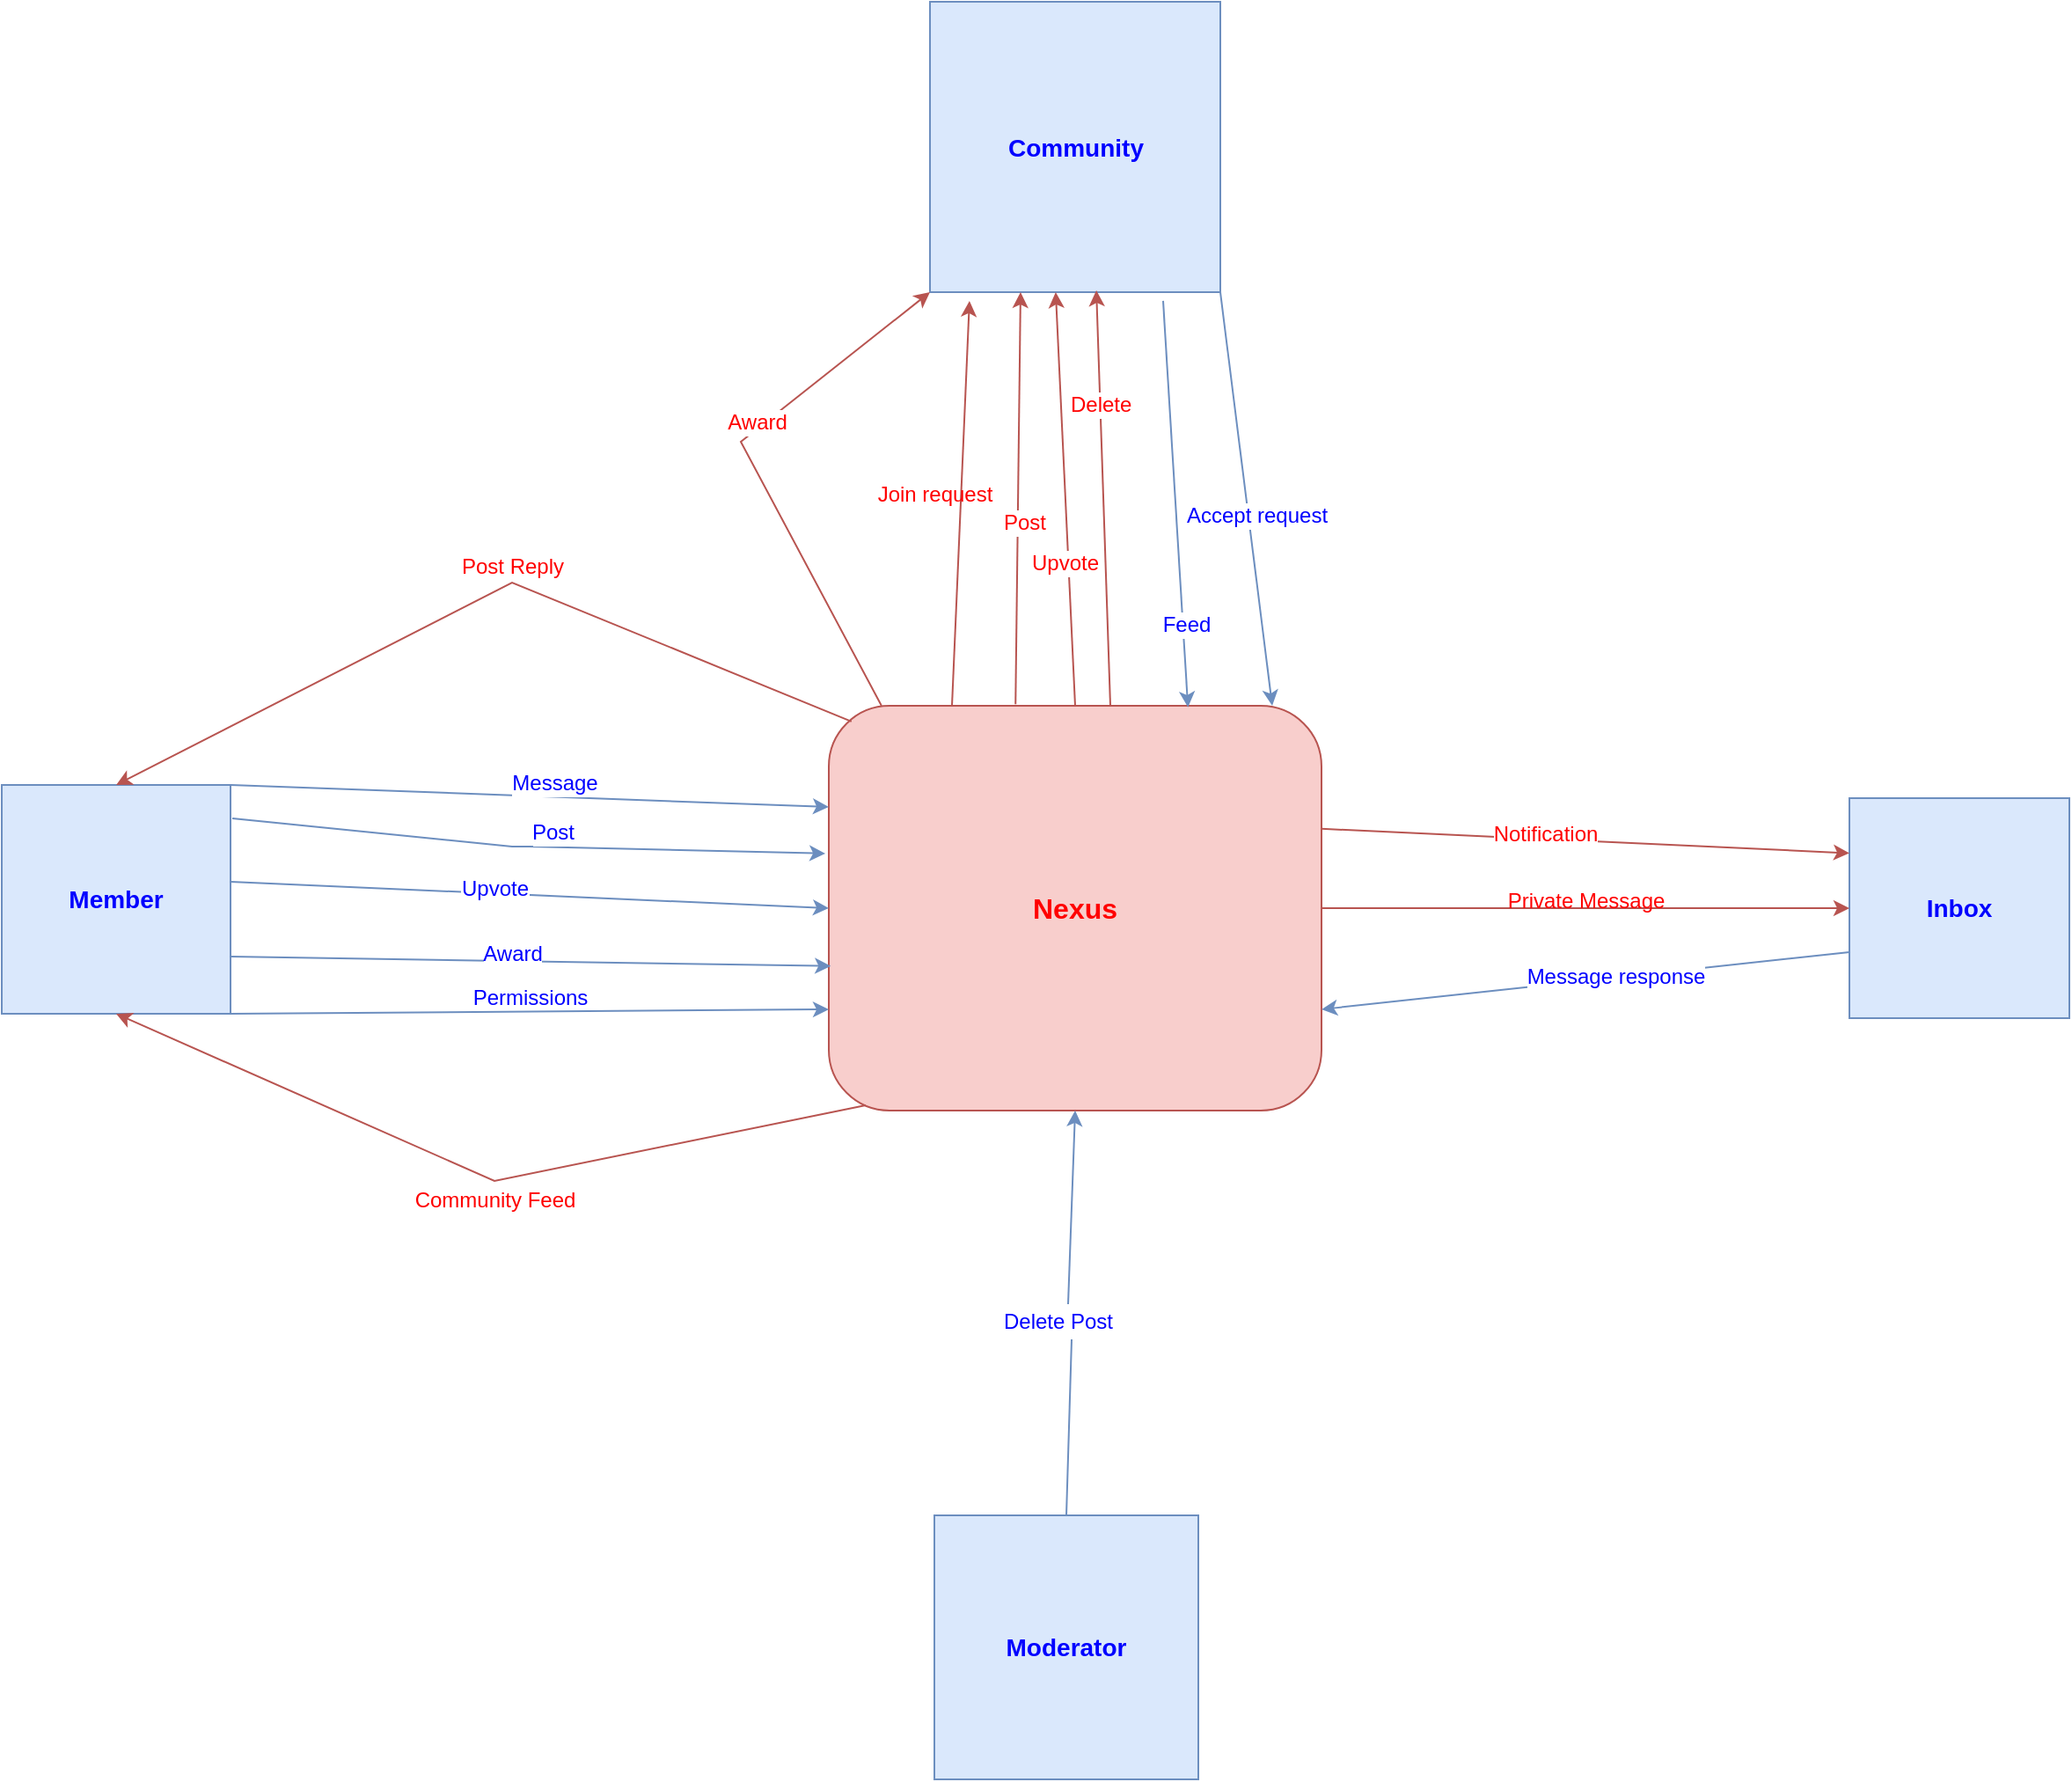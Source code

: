 <mxfile version="17.4.2" type="device"><diagram id="YNfSO899plLeQTaj4K_n" name="Page-1"><mxGraphModel dx="2062" dy="1225" grid="1" gridSize="10" guides="1" tooltips="1" connect="1" arrows="1" fold="1" page="1" pageScale="1" pageWidth="850" pageHeight="1100" math="0" shadow="0"><root><mxCell id="0"/><mxCell id="1" parent="0"/><mxCell id="S7lHfTOe-DeRjqMxSswe-2" value="&lt;b&gt;&lt;font style=&quot;font-size: 16px&quot; color=&quot;#ff0000&quot;&gt;Nexus&lt;/font&gt;&lt;/b&gt;" style="rounded=1;whiteSpace=wrap;html=1;fontSize=14;fillColor=#f8cecc;strokeColor=#b85450;" parent="1" vertex="1"><mxGeometry x="710" y="410" width="280" height="230" as="geometry"/></mxCell><mxCell id="S7lHfTOe-DeRjqMxSswe-3" value="&lt;font color=&quot;#0000ff&quot;&gt;&lt;b&gt;Member&lt;/b&gt;&lt;/font&gt;" style="whiteSpace=wrap;html=1;aspect=fixed;fontSize=14;fillColor=#dae8fc;strokeColor=#6c8ebf;" parent="1" vertex="1"><mxGeometry x="240" y="455" width="130" height="130" as="geometry"/></mxCell><mxCell id="S7lHfTOe-DeRjqMxSswe-4" value="&lt;b&gt;&lt;font color=&quot;#0000ff&quot;&gt;Community&lt;/font&gt;&lt;/b&gt;" style="whiteSpace=wrap;html=1;aspect=fixed;fontSize=14;fillColor=#dae8fc;strokeColor=#6c8ebf;" parent="1" vertex="1"><mxGeometry x="767.5" y="10" width="165" height="165" as="geometry"/></mxCell><mxCell id="S7lHfTOe-DeRjqMxSswe-5" value="" style="endArrow=classic;html=1;rounded=0;fontSize=14;exitX=0.046;exitY=0.039;exitDx=0;exitDy=0;entryX=0.5;entryY=0;entryDx=0;entryDy=0;exitPerimeter=0;fillColor=#f8cecc;strokeColor=#b85450;" parent="1" source="S7lHfTOe-DeRjqMxSswe-2" target="S7lHfTOe-DeRjqMxSswe-3" edge="1"><mxGeometry width="50" height="50" relative="1" as="geometry"><mxPoint x="730" y="390" as="sourcePoint"/><mxPoint x="560" y="260" as="targetPoint"/><Array as="points"><mxPoint x="530" y="340"/></Array></mxGeometry></mxCell><mxCell id="S7lHfTOe-DeRjqMxSswe-7" value="" style="endArrow=classic;html=1;rounded=0;fontSize=14;exitX=0.075;exitY=0.987;exitDx=0;exitDy=0;entryX=0.5;entryY=1;entryDx=0;entryDy=0;exitPerimeter=0;fillColor=#f8cecc;strokeColor=#b85450;" parent="1" source="S7lHfTOe-DeRjqMxSswe-2" target="S7lHfTOe-DeRjqMxSswe-3" edge="1"><mxGeometry width="50" height="50" relative="1" as="geometry"><mxPoint x="670" y="720" as="sourcePoint"/><mxPoint x="720" y="670" as="targetPoint"/><Array as="points"><mxPoint x="520" y="680"/></Array></mxGeometry></mxCell><mxCell id="S7lHfTOe-DeRjqMxSswe-8" value="&lt;font style=&quot;font-size: 12px&quot; color=&quot;#ff0000&quot;&gt;Community Feed&lt;/font&gt;" style="text;html=1;align=center;verticalAlign=middle;resizable=0;points=[];autosize=1;strokeColor=none;fillColor=none;fontSize=14;" parent="1" vertex="1"><mxGeometry x="465" y="680" width="110" height="20" as="geometry"/></mxCell><mxCell id="S7lHfTOe-DeRjqMxSswe-9" value="" style="endArrow=classic;html=1;rounded=0;fontSize=14;exitX=1.008;exitY=0.146;exitDx=0;exitDy=0;entryX=-0.007;entryY=0.365;entryDx=0;entryDy=0;exitPerimeter=0;entryPerimeter=0;fillColor=#dae8fc;strokeColor=#6c8ebf;" parent="1" source="S7lHfTOe-DeRjqMxSswe-3" target="S7lHfTOe-DeRjqMxSswe-2" edge="1"><mxGeometry width="50" height="50" relative="1" as="geometry"><mxPoint x="880" y="650" as="sourcePoint"/><mxPoint x="930" y="600" as="targetPoint"/><Array as="points"><mxPoint x="530" y="490"/><mxPoint x="540" y="490"/></Array></mxGeometry></mxCell><mxCell id="S7lHfTOe-DeRjqMxSswe-11" value="&lt;font style=&quot;font-size: 12px&quot;&gt;Post&lt;/font&gt;" style="edgeLabel;html=1;align=center;verticalAlign=middle;resizable=0;points=[];fontSize=14;fontColor=#0000FF;" parent="S7lHfTOe-DeRjqMxSswe-9" vertex="1" connectable="0"><mxGeometry x="0.117" y="3" relative="1" as="geometry"><mxPoint x="-6" y="-7" as="offset"/></mxGeometry></mxCell><mxCell id="S7lHfTOe-DeRjqMxSswe-10" value="&lt;font color=&quot;#0000ff&quot;&gt;&lt;b&gt;Moderator&lt;/b&gt;&lt;/font&gt;" style="whiteSpace=wrap;html=1;aspect=fixed;fontSize=14;fillColor=#dae8fc;strokeColor=#6c8ebf;" parent="1" vertex="1"><mxGeometry x="770" y="870" width="150" height="150" as="geometry"/></mxCell><mxCell id="S7lHfTOe-DeRjqMxSswe-12" value="" style="endArrow=classic;html=1;rounded=0;fontSize=14;exitX=1;exitY=0;exitDx=0;exitDy=0;entryX=0;entryY=0.25;entryDx=0;entryDy=0;fillColor=#dae8fc;strokeColor=#6c8ebf;" parent="1" source="S7lHfTOe-DeRjqMxSswe-3" target="S7lHfTOe-DeRjqMxSswe-2" edge="1"><mxGeometry width="50" height="50" relative="1" as="geometry"><mxPoint x="880" y="650" as="sourcePoint"/><mxPoint x="930" y="600" as="targetPoint"/></mxGeometry></mxCell><mxCell id="S7lHfTOe-DeRjqMxSswe-13" value="&lt;font style=&quot;font-size: 12px&quot;&gt;Message&lt;/font&gt;" style="edgeLabel;html=1;align=center;verticalAlign=middle;resizable=0;points=[];fontSize=14;fontColor=#0000FF;" parent="S7lHfTOe-DeRjqMxSswe-12" vertex="1" connectable="0"><mxGeometry x="0.195" y="2" relative="1" as="geometry"><mxPoint x="-20" y="-8" as="offset"/></mxGeometry></mxCell><mxCell id="S7lHfTOe-DeRjqMxSswe-14" value="&lt;b&gt;&lt;font color=&quot;#0000ff&quot;&gt;Inbox&lt;/font&gt;&lt;/b&gt;" style="whiteSpace=wrap;html=1;aspect=fixed;fontSize=14;fillColor=#dae8fc;strokeColor=#6c8ebf;" parent="1" vertex="1"><mxGeometry x="1290" y="462.5" width="125" height="125" as="geometry"/></mxCell><mxCell id="S7lHfTOe-DeRjqMxSswe-15" value="" style="endArrow=classic;html=1;rounded=0;fontSize=14;exitX=1;exitY=1;exitDx=0;exitDy=0;entryX=0;entryY=0.75;entryDx=0;entryDy=0;fillColor=#dae8fc;strokeColor=#6c8ebf;" parent="1" source="S7lHfTOe-DeRjqMxSswe-3" target="S7lHfTOe-DeRjqMxSswe-2" edge="1"><mxGeometry width="50" height="50" relative="1" as="geometry"><mxPoint x="880" y="650" as="sourcePoint"/><mxPoint x="930" y="600" as="targetPoint"/></mxGeometry></mxCell><mxCell id="S7lHfTOe-DeRjqMxSswe-16" value="&lt;font style=&quot;font-size: 12px&quot; color=&quot;#0000ff&quot;&gt;Permissions&lt;/font&gt;" style="text;html=1;align=center;verticalAlign=middle;resizable=0;points=[];autosize=1;strokeColor=none;fillColor=none;fontSize=14;" parent="1" vertex="1"><mxGeometry x="500" y="565" width="80" height="20" as="geometry"/></mxCell><mxCell id="S7lHfTOe-DeRjqMxSswe-17" value="&lt;font style=&quot;font-size: 12px&quot; color=&quot;#ff0000&quot;&gt;Post Reply&lt;/font&gt;" style="text;html=1;align=center;verticalAlign=middle;resizable=0;points=[];autosize=1;strokeColor=none;fillColor=none;fontSize=14;" parent="1" vertex="1"><mxGeometry x="495" y="320" width="70" height="20" as="geometry"/></mxCell><mxCell id="S7lHfTOe-DeRjqMxSswe-24" value="" style="endArrow=classic;html=1;rounded=0;fontSize=14;entryX=0;entryY=0.25;entryDx=0;entryDy=0;exitX=1;exitY=0.304;exitDx=0;exitDy=0;exitPerimeter=0;fillColor=#f8cecc;strokeColor=#b85450;" parent="1" source="S7lHfTOe-DeRjqMxSswe-2" target="S7lHfTOe-DeRjqMxSswe-14" edge="1"><mxGeometry width="50" height="50" relative="1" as="geometry"><mxPoint x="880" y="650" as="sourcePoint"/><mxPoint x="930" y="600" as="targetPoint"/></mxGeometry></mxCell><mxCell id="S7lHfTOe-DeRjqMxSswe-25" value="&lt;font style=&quot;font-size: 12px&quot;&gt;Notification&lt;/font&gt;" style="edgeLabel;html=1;align=center;verticalAlign=middle;resizable=0;points=[];fontSize=14;fontColor=#FF0000;" parent="S7lHfTOe-DeRjqMxSswe-24" vertex="1" connectable="0"><mxGeometry x="-0.154" y="4" relative="1" as="geometry"><mxPoint as="offset"/></mxGeometry></mxCell><mxCell id="S7lHfTOe-DeRjqMxSswe-26" value="" style="endArrow=classic;html=1;rounded=0;fontSize=14;exitX=1;exitY=0.5;exitDx=0;exitDy=0;entryX=0;entryY=0.5;entryDx=0;entryDy=0;fillColor=#f8cecc;strokeColor=#b85450;" parent="1" source="S7lHfTOe-DeRjqMxSswe-2" target="S7lHfTOe-DeRjqMxSswe-14" edge="1"><mxGeometry width="50" height="50" relative="1" as="geometry"><mxPoint x="1240" y="730" as="sourcePoint"/><mxPoint x="1290" y="680" as="targetPoint"/></mxGeometry></mxCell><mxCell id="S7lHfTOe-DeRjqMxSswe-27" value="&lt;font style=&quot;font-size: 12px&quot; color=&quot;#ff0000&quot;&gt;Private Message&lt;/font&gt;" style="text;html=1;align=center;verticalAlign=middle;resizable=0;points=[];autosize=1;strokeColor=none;fillColor=none;fontSize=14;" parent="1" vertex="1"><mxGeometry x="1090" y="510" width="100" height="20" as="geometry"/></mxCell><mxCell id="S7lHfTOe-DeRjqMxSswe-28" value="" style="endArrow=classic;html=1;rounded=0;fontSize=12;exitX=0;exitY=0.7;exitDx=0;exitDy=0;exitPerimeter=0;entryX=1;entryY=0.75;entryDx=0;entryDy=0;fillColor=#dae8fc;strokeColor=#6c8ebf;" parent="1" source="S7lHfTOe-DeRjqMxSswe-14" target="S7lHfTOe-DeRjqMxSswe-2" edge="1"><mxGeometry width="50" height="50" relative="1" as="geometry"><mxPoint x="880" y="650" as="sourcePoint"/><mxPoint x="930" y="600" as="targetPoint"/></mxGeometry></mxCell><mxCell id="S7lHfTOe-DeRjqMxSswe-29" value="Message response" style="edgeLabel;html=1;align=center;verticalAlign=middle;resizable=0;points=[];fontSize=12;fontColor=#0000FF;" parent="S7lHfTOe-DeRjqMxSswe-28" vertex="1" connectable="0"><mxGeometry x="-0.114" y="-1" relative="1" as="geometry"><mxPoint as="offset"/></mxGeometry></mxCell><mxCell id="S7lHfTOe-DeRjqMxSswe-30" value="" style="endArrow=classic;html=1;rounded=0;fontSize=12;exitX=1;exitY=0.423;exitDx=0;exitDy=0;exitPerimeter=0;entryX=0;entryY=0.5;entryDx=0;entryDy=0;fillColor=#dae8fc;strokeColor=#6c8ebf;" parent="1" source="S7lHfTOe-DeRjqMxSswe-3" target="S7lHfTOe-DeRjqMxSswe-2" edge="1"><mxGeometry width="50" height="50" relative="1" as="geometry"><mxPoint x="880" y="650" as="sourcePoint"/><mxPoint x="930" y="600" as="targetPoint"/></mxGeometry></mxCell><mxCell id="S7lHfTOe-DeRjqMxSswe-31" value="Upvote" style="edgeLabel;html=1;align=center;verticalAlign=middle;resizable=0;points=[];fontSize=12;fontColor=#0000FF;" parent="S7lHfTOe-DeRjqMxSswe-30" vertex="1" connectable="0"><mxGeometry x="-0.118" y="3" relative="1" as="geometry"><mxPoint as="offset"/></mxGeometry></mxCell><mxCell id="S7lHfTOe-DeRjqMxSswe-32" value="" style="endArrow=classic;html=1;rounded=0;fontSize=12;exitX=1;exitY=0.75;exitDx=0;exitDy=0;entryX=0.004;entryY=0.643;entryDx=0;entryDy=0;entryPerimeter=0;fillColor=#dae8fc;strokeColor=#6c8ebf;" parent="1" source="S7lHfTOe-DeRjqMxSswe-3" target="S7lHfTOe-DeRjqMxSswe-2" edge="1"><mxGeometry width="50" height="50" relative="1" as="geometry"><mxPoint x="400" y="590" as="sourcePoint"/><mxPoint x="450" y="540" as="targetPoint"/></mxGeometry></mxCell><mxCell id="S7lHfTOe-DeRjqMxSswe-33" value="&lt;font color=&quot;#0000ff&quot;&gt;Award&lt;/font&gt;" style="edgeLabel;html=1;align=center;verticalAlign=middle;resizable=0;points=[];fontSize=12;" parent="S7lHfTOe-DeRjqMxSswe-32" vertex="1" connectable="0"><mxGeometry x="0.079" y="3" relative="1" as="geometry"><mxPoint x="-24" y="-2" as="offset"/></mxGeometry></mxCell><mxCell id="S7lHfTOe-DeRjqMxSswe-39" value="" style="endArrow=classic;html=1;rounded=0;fontSize=12;exitX=0.575;exitY=0;exitDx=0;exitDy=0;entryX=0.5;entryY=1;entryDx=0;entryDy=0;startArrow=none;exitPerimeter=0;fillColor=#dae8fc;strokeColor=#6c8ebf;" parent="1" source="S7lHfTOe-DeRjqMxSswe-40" target="S7lHfTOe-DeRjqMxSswe-2" edge="1"><mxGeometry width="50" height="50" relative="1" as="geometry"><mxPoint x="960" y="860" as="sourcePoint"/><mxPoint x="1010" y="810" as="targetPoint"/></mxGeometry></mxCell><mxCell id="S7lHfTOe-DeRjqMxSswe-45" value="" style="endArrow=classic;html=1;rounded=0;fontSize=12;entryX=0.136;entryY=1.03;entryDx=0;entryDy=0;entryPerimeter=0;exitX=0.25;exitY=0;exitDx=0;exitDy=0;fillColor=#f8cecc;strokeColor=#b85450;" parent="1" source="S7lHfTOe-DeRjqMxSswe-2" target="S7lHfTOe-DeRjqMxSswe-4" edge="1"><mxGeometry width="50" height="50" relative="1" as="geometry"><mxPoint x="880" y="650" as="sourcePoint"/><mxPoint x="930" y="600" as="targetPoint"/></mxGeometry></mxCell><mxCell id="S7lHfTOe-DeRjqMxSswe-46" value="&lt;font color=&quot;#ff0000&quot;&gt;Join request&lt;/font&gt;" style="text;html=1;align=center;verticalAlign=middle;resizable=0;points=[];autosize=1;strokeColor=none;fillColor=none;fontSize=12;" parent="1" vertex="1"><mxGeometry x="730" y="280" width="80" height="20" as="geometry"/></mxCell><mxCell id="S7lHfTOe-DeRjqMxSswe-47" value="" style="endArrow=classic;html=1;rounded=0;fontSize=12;entryX=0.312;entryY=1;entryDx=0;entryDy=0;entryPerimeter=0;exitX=0.379;exitY=-0.004;exitDx=0;exitDy=0;exitPerimeter=0;fillColor=#f8cecc;strokeColor=#b85450;" parent="1" source="S7lHfTOe-DeRjqMxSswe-2" target="S7lHfTOe-DeRjqMxSswe-4" edge="1"><mxGeometry width="50" height="50" relative="1" as="geometry"><mxPoint x="880" y="650" as="sourcePoint"/><mxPoint x="930" y="600" as="targetPoint"/></mxGeometry></mxCell><mxCell id="S7lHfTOe-DeRjqMxSswe-48" value="Post" style="edgeLabel;html=1;align=center;verticalAlign=middle;resizable=0;points=[];fontSize=12;fontColor=#FF0000;" parent="S7lHfTOe-DeRjqMxSswe-47" vertex="1" connectable="0"><mxGeometry x="-0.119" y="-3" relative="1" as="geometry"><mxPoint as="offset"/></mxGeometry></mxCell><mxCell id="S7lHfTOe-DeRjqMxSswe-49" value="" style="endArrow=classic;html=1;rounded=0;fontSize=12;entryX=0.433;entryY=1;entryDx=0;entryDy=0;entryPerimeter=0;exitX=0.5;exitY=0;exitDx=0;exitDy=0;fillColor=#f8cecc;strokeColor=#b85450;" parent="1" source="S7lHfTOe-DeRjqMxSswe-2" target="S7lHfTOe-DeRjqMxSswe-4" edge="1"><mxGeometry width="50" height="50" relative="1" as="geometry"><mxPoint x="880" y="650" as="sourcePoint"/><mxPoint x="930" y="600" as="targetPoint"/></mxGeometry></mxCell><mxCell id="S7lHfTOe-DeRjqMxSswe-50" value="Upvote" style="edgeLabel;html=1;align=center;verticalAlign=middle;resizable=0;points=[];fontSize=12;fontColor=#FF0000;" parent="S7lHfTOe-DeRjqMxSswe-49" vertex="1" connectable="0"><mxGeometry x="-0.31" y="2" relative="1" as="geometry"><mxPoint as="offset"/></mxGeometry></mxCell><mxCell id="S7lHfTOe-DeRjqMxSswe-52" value="" style="endArrow=classic;html=1;rounded=0;fontSize=12;exitX=1;exitY=1;exitDx=0;exitDy=0;entryX=0.9;entryY=0;entryDx=0;entryDy=0;entryPerimeter=0;fillColor=#dae8fc;strokeColor=#6c8ebf;" parent="1" source="S7lHfTOe-DeRjqMxSswe-4" target="S7lHfTOe-DeRjqMxSswe-2" edge="1"><mxGeometry width="50" height="50" relative="1" as="geometry"><mxPoint x="880" y="650" as="sourcePoint"/><mxPoint x="930" y="600" as="targetPoint"/></mxGeometry></mxCell><mxCell id="S7lHfTOe-DeRjqMxSswe-53" value="Accept request" style="edgeLabel;html=1;align=center;verticalAlign=middle;resizable=0;points=[];fontSize=12;fontColor=#0000FF;" parent="S7lHfTOe-DeRjqMxSswe-52" vertex="1" connectable="0"><mxGeometry x="0.085" y="4" relative="1" as="geometry"><mxPoint as="offset"/></mxGeometry></mxCell><mxCell id="S7lHfTOe-DeRjqMxSswe-54" value="" style="endArrow=classic;html=1;rounded=0;fontSize=12;entryX=0.573;entryY=0.994;entryDx=0;entryDy=0;entryPerimeter=0;fillColor=#f8cecc;strokeColor=#b85450;" parent="1" target="S7lHfTOe-DeRjqMxSswe-4" edge="1"><mxGeometry width="50" height="50" relative="1" as="geometry"><mxPoint x="870" y="410" as="sourcePoint"/><mxPoint x="930" y="600" as="targetPoint"/></mxGeometry></mxCell><mxCell id="S7lHfTOe-DeRjqMxSswe-55" value="Delete&amp;nbsp;" style="edgeLabel;html=1;align=center;verticalAlign=middle;resizable=0;points=[];fontSize=12;fontColor=#FF0000;" parent="S7lHfTOe-DeRjqMxSswe-54" vertex="1" connectable="0"><mxGeometry x="0.449" y="-2" relative="1" as="geometry"><mxPoint as="offset"/></mxGeometry></mxCell><mxCell id="S7lHfTOe-DeRjqMxSswe-56" value="" style="endArrow=classic;html=1;rounded=0;fontSize=12;exitX=0.803;exitY=1.03;exitDx=0;exitDy=0;exitPerimeter=0;entryX=0.729;entryY=0.004;entryDx=0;entryDy=0;entryPerimeter=0;fillColor=#dae8fc;strokeColor=#6c8ebf;" parent="1" source="S7lHfTOe-DeRjqMxSswe-4" target="S7lHfTOe-DeRjqMxSswe-2" edge="1"><mxGeometry width="50" height="50" relative="1" as="geometry"><mxPoint x="880" y="650" as="sourcePoint"/><mxPoint x="930" y="600" as="targetPoint"/></mxGeometry></mxCell><mxCell id="S7lHfTOe-DeRjqMxSswe-57" value="Feed" style="edgeLabel;html=1;align=center;verticalAlign=middle;resizable=0;points=[];fontSize=12;fontColor=#0000FF;" parent="S7lHfTOe-DeRjqMxSswe-56" vertex="1" connectable="0"><mxGeometry x="0.594" y="1" relative="1" as="geometry"><mxPoint as="offset"/></mxGeometry></mxCell><mxCell id="S7lHfTOe-DeRjqMxSswe-40" value="&lt;font color=&quot;#0000ff&quot;&gt;Delete Post&lt;/font&gt;" style="text;html=1;align=center;verticalAlign=middle;resizable=0;points=[];autosize=1;strokeColor=none;fillColor=none;fontSize=12;" parent="1" vertex="1"><mxGeometry x="800" y="750" width="80" height="20" as="geometry"/></mxCell><mxCell id="S7lHfTOe-DeRjqMxSswe-58" value="" style="endArrow=none;html=1;rounded=0;fontSize=12;exitX=0.5;exitY=0;exitDx=0;exitDy=0;entryX=0.6;entryY=1;entryDx=0;entryDy=0;entryPerimeter=0;fillColor=#dae8fc;strokeColor=#6c8ebf;" parent="1" source="S7lHfTOe-DeRjqMxSswe-10" target="S7lHfTOe-DeRjqMxSswe-40" edge="1"><mxGeometry width="50" height="50" relative="1" as="geometry"><mxPoint x="845" y="870" as="sourcePoint"/><mxPoint x="850" y="640" as="targetPoint"/></mxGeometry></mxCell><mxCell id="S7lHfTOe-DeRjqMxSswe-59" value="" style="endArrow=classic;html=1;rounded=0;fontSize=12;entryX=0;entryY=1;entryDx=0;entryDy=0;exitX=0.107;exitY=0;exitDx=0;exitDy=0;exitPerimeter=0;fillColor=#f8cecc;strokeColor=#b85450;" parent="1" source="S7lHfTOe-DeRjqMxSswe-2" target="S7lHfTOe-DeRjqMxSswe-4" edge="1"><mxGeometry width="50" height="50" relative="1" as="geometry"><mxPoint x="880" y="650" as="sourcePoint"/><mxPoint x="930" y="600" as="targetPoint"/><Array as="points"><mxPoint x="660" y="260"/></Array></mxGeometry></mxCell><mxCell id="S7lHfTOe-DeRjqMxSswe-60" value="&lt;font color=&quot;#ff0000&quot;&gt;Award&lt;/font&gt;" style="edgeLabel;html=1;align=center;verticalAlign=middle;resizable=0;points=[];fontSize=12;" parent="S7lHfTOe-DeRjqMxSswe-59" vertex="1" connectable="0"><mxGeometry x="0.198" y="3" relative="1" as="geometry"><mxPoint as="offset"/></mxGeometry></mxCell></root></mxGraphModel></diagram></mxfile>